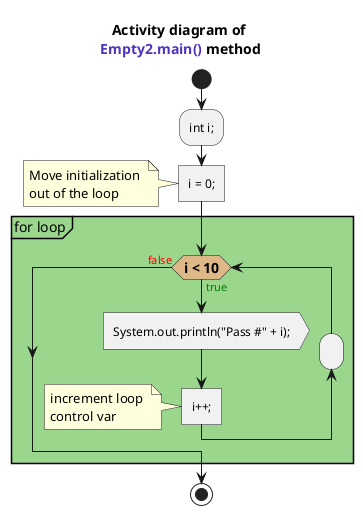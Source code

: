 @startuml
skinparam Activity {
    FontSize 12
    
    Diamond {
        LineColor yellow
        BackgroundColor burlywood
        FontSize 14
        FontStyle bold
    }
}

skinparam Partition {
    BorderColor<<invisible>> none
    FontColor<<invisible>> none
}
title Activity diagram of \n<font name=monospace><color #5132be>Empty2.main()</color></font> method

start

:int i;;

:i = 0;; <<task>>
note : Move initialization \nout of the loop

partition #9bd68d for loop {
    while(i < 10) is (<color:green>true)
        :System.out.println("Pass #" + i);; <<output>>
        :i++;; <<task>>
        note : increment loop \ncontrol var
        backward:;
    endwhile (<color:red>false)
}

stop
@enduml
